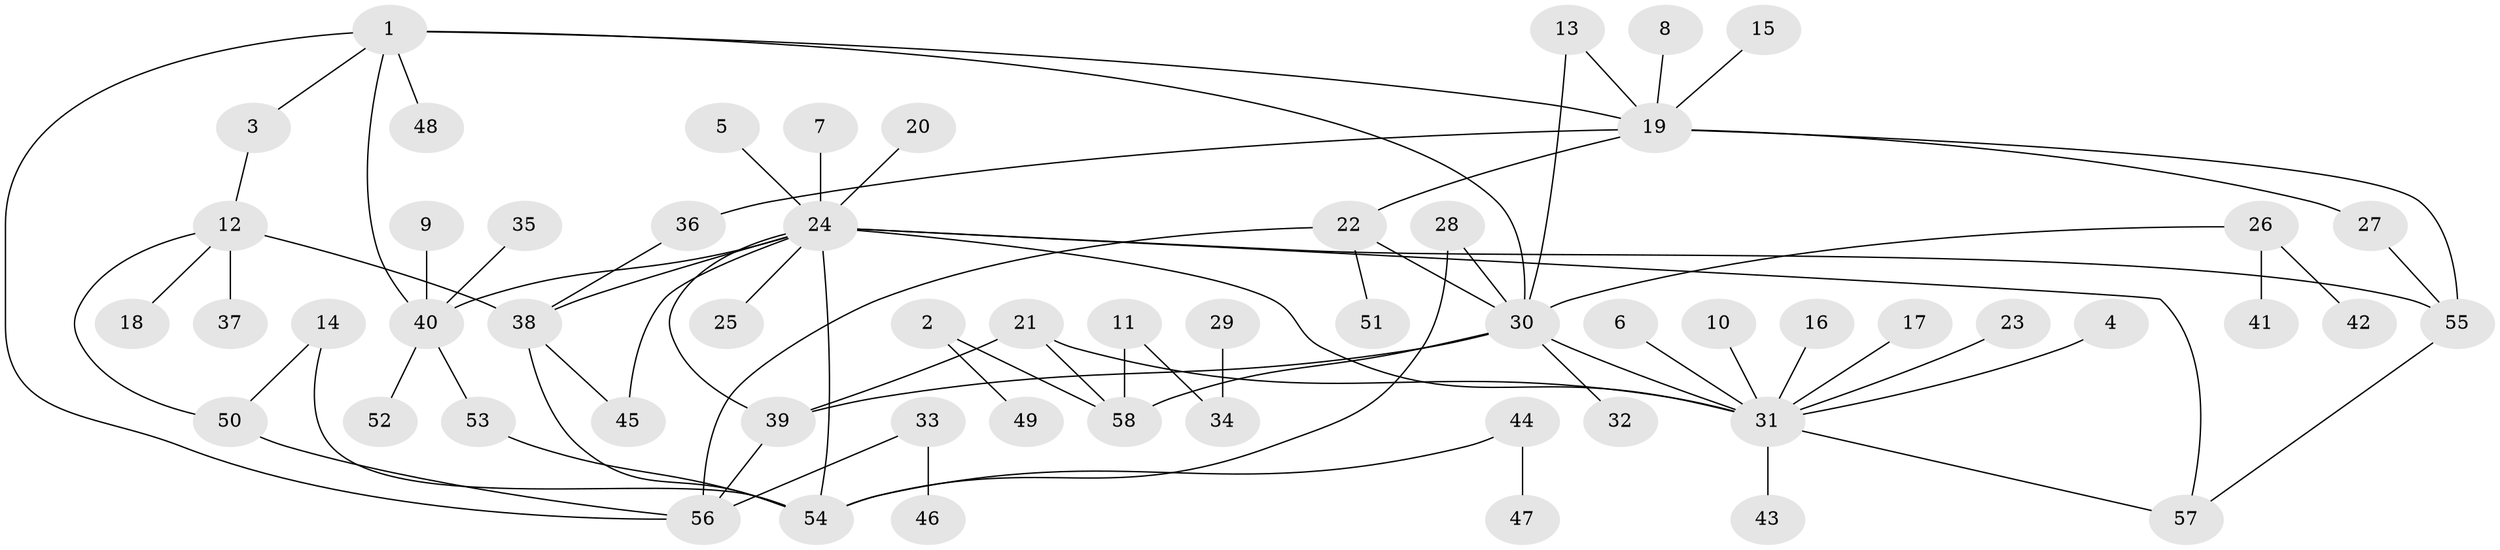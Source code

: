 // original degree distribution, {11: 0.008620689655172414, 6: 0.017241379310344827, 5: 0.034482758620689655, 3: 0.13793103448275862, 8: 0.008620689655172414, 2: 0.16379310344827586, 15: 0.008620689655172414, 1: 0.5431034482758621, 7: 0.017241379310344827, 4: 0.04310344827586207, 10: 0.008620689655172414, 13: 0.008620689655172414}
// Generated by graph-tools (version 1.1) at 2025/01/03/09/25 03:01:44]
// undirected, 58 vertices, 77 edges
graph export_dot {
graph [start="1"]
  node [color=gray90,style=filled];
  1;
  2;
  3;
  4;
  5;
  6;
  7;
  8;
  9;
  10;
  11;
  12;
  13;
  14;
  15;
  16;
  17;
  18;
  19;
  20;
  21;
  22;
  23;
  24;
  25;
  26;
  27;
  28;
  29;
  30;
  31;
  32;
  33;
  34;
  35;
  36;
  37;
  38;
  39;
  40;
  41;
  42;
  43;
  44;
  45;
  46;
  47;
  48;
  49;
  50;
  51;
  52;
  53;
  54;
  55;
  56;
  57;
  58;
  1 -- 3 [weight=1.0];
  1 -- 19 [weight=1.0];
  1 -- 30 [weight=1.0];
  1 -- 40 [weight=1.0];
  1 -- 48 [weight=1.0];
  1 -- 56 [weight=1.0];
  2 -- 49 [weight=1.0];
  2 -- 58 [weight=1.0];
  3 -- 12 [weight=1.0];
  4 -- 31 [weight=1.0];
  5 -- 24 [weight=1.0];
  6 -- 31 [weight=1.0];
  7 -- 24 [weight=1.0];
  8 -- 19 [weight=1.0];
  9 -- 40 [weight=1.0];
  10 -- 31 [weight=1.0];
  11 -- 34 [weight=1.0];
  11 -- 58 [weight=1.0];
  12 -- 18 [weight=1.0];
  12 -- 37 [weight=1.0];
  12 -- 38 [weight=1.0];
  12 -- 50 [weight=1.0];
  13 -- 19 [weight=1.0];
  13 -- 30 [weight=1.0];
  14 -- 50 [weight=1.0];
  14 -- 54 [weight=1.0];
  15 -- 19 [weight=1.0];
  16 -- 31 [weight=1.0];
  17 -- 31 [weight=1.0];
  19 -- 22 [weight=1.0];
  19 -- 27 [weight=1.0];
  19 -- 36 [weight=1.0];
  19 -- 55 [weight=1.0];
  20 -- 24 [weight=1.0];
  21 -- 31 [weight=1.0];
  21 -- 39 [weight=1.0];
  21 -- 58 [weight=1.0];
  22 -- 30 [weight=1.0];
  22 -- 51 [weight=1.0];
  22 -- 56 [weight=1.0];
  23 -- 31 [weight=1.0];
  24 -- 25 [weight=1.0];
  24 -- 31 [weight=1.0];
  24 -- 38 [weight=1.0];
  24 -- 39 [weight=1.0];
  24 -- 40 [weight=1.0];
  24 -- 45 [weight=1.0];
  24 -- 54 [weight=1.0];
  24 -- 55 [weight=2.0];
  24 -- 57 [weight=1.0];
  26 -- 30 [weight=1.0];
  26 -- 41 [weight=1.0];
  26 -- 42 [weight=1.0];
  27 -- 55 [weight=1.0];
  28 -- 30 [weight=1.0];
  28 -- 54 [weight=1.0];
  29 -- 34 [weight=1.0];
  30 -- 31 [weight=1.0];
  30 -- 32 [weight=1.0];
  30 -- 39 [weight=1.0];
  30 -- 58 [weight=1.0];
  31 -- 43 [weight=1.0];
  31 -- 57 [weight=1.0];
  33 -- 46 [weight=1.0];
  33 -- 56 [weight=1.0];
  35 -- 40 [weight=1.0];
  36 -- 38 [weight=1.0];
  38 -- 45 [weight=1.0];
  38 -- 54 [weight=1.0];
  39 -- 56 [weight=1.0];
  40 -- 52 [weight=1.0];
  40 -- 53 [weight=1.0];
  44 -- 47 [weight=1.0];
  44 -- 54 [weight=1.0];
  50 -- 56 [weight=1.0];
  53 -- 54 [weight=1.0];
  55 -- 57 [weight=1.0];
}
